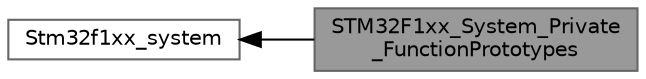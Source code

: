 digraph "STM32F1xx_System_Private_FunctionPrototypes"
{
 // LATEX_PDF_SIZE
  bgcolor="transparent";
  edge [fontname=Helvetica,fontsize=10,labelfontname=Helvetica,labelfontsize=10];
  node [fontname=Helvetica,fontsize=10,shape=box,height=0.2,width=0.4];
  rankdir=LR;
  Node1 [id="Node000001",label="STM32F1xx_System_Private\l_FunctionPrototypes",height=0.2,width=0.4,color="gray40", fillcolor="grey60", style="filled", fontcolor="black",tooltip=" "];
  Node2 [id="Node000002",label="Stm32f1xx_system",height=0.2,width=0.4,color="grey40", fillcolor="white", style="filled",URL="$group__stm32f1xx__system.html",tooltip=" "];
  Node2->Node1 [shape=plaintext, dir="back", style="solid"];
}
